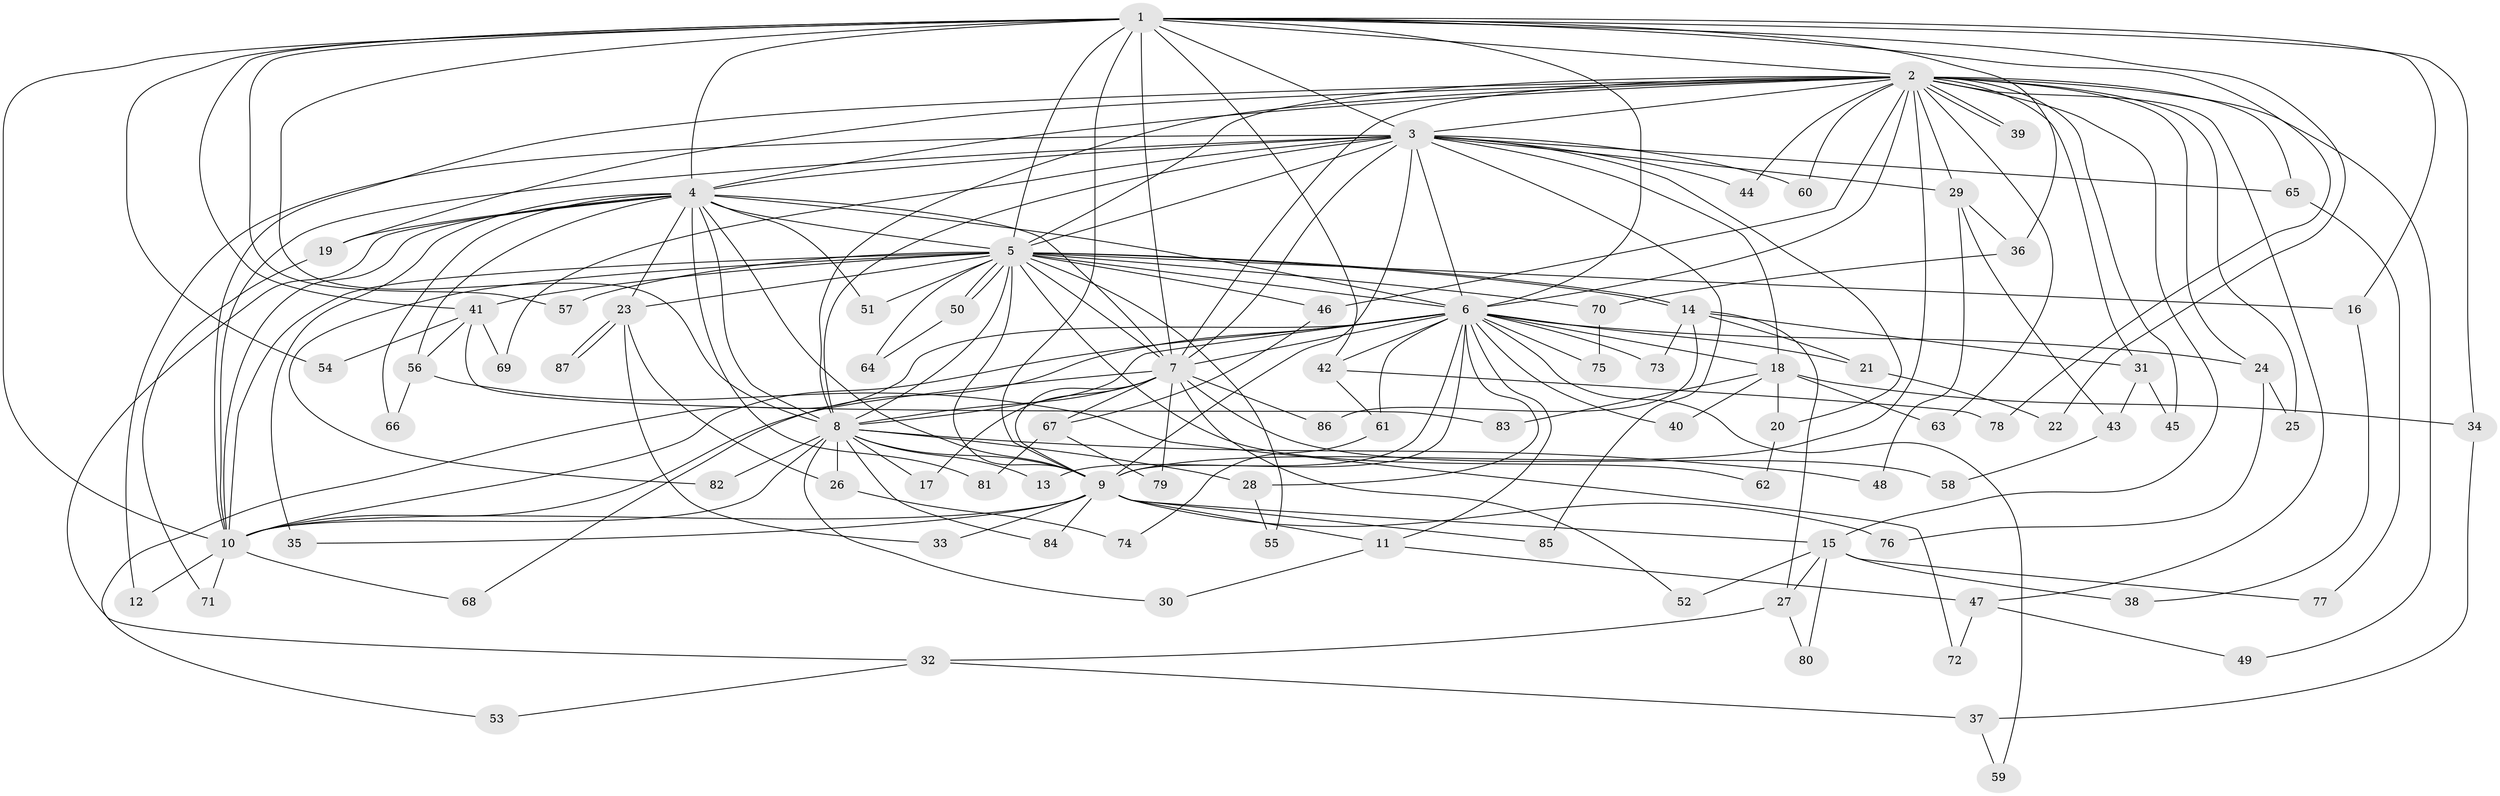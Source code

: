 // coarse degree distribution, {13: 0.045454545454545456, 12: 0.045454545454545456, 4: 0.06818181818181818, 5: 0.06818181818181818, 3: 0.4318181818181818, 14: 0.045454545454545456, 6: 0.06818181818181818, 2: 0.09090909090909091, 18: 0.045454545454545456, 1: 0.06818181818181818, 19: 0.022727272727272728}
// Generated by graph-tools (version 1.1) at 2025/36/03/04/25 23:36:21]
// undirected, 87 vertices, 199 edges
graph export_dot {
  node [color=gray90,style=filled];
  1;
  2;
  3;
  4;
  5;
  6;
  7;
  8;
  9;
  10;
  11;
  12;
  13;
  14;
  15;
  16;
  17;
  18;
  19;
  20;
  21;
  22;
  23;
  24;
  25;
  26;
  27;
  28;
  29;
  30;
  31;
  32;
  33;
  34;
  35;
  36;
  37;
  38;
  39;
  40;
  41;
  42;
  43;
  44;
  45;
  46;
  47;
  48;
  49;
  50;
  51;
  52;
  53;
  54;
  55;
  56;
  57;
  58;
  59;
  60;
  61;
  62;
  63;
  64;
  65;
  66;
  67;
  68;
  69;
  70;
  71;
  72;
  73;
  74;
  75;
  76;
  77;
  78;
  79;
  80;
  81;
  82;
  83;
  84;
  85;
  86;
  87;
  1 -- 2;
  1 -- 3;
  1 -- 4;
  1 -- 5;
  1 -- 6;
  1 -- 7;
  1 -- 8;
  1 -- 9;
  1 -- 10;
  1 -- 16;
  1 -- 22;
  1 -- 34;
  1 -- 36;
  1 -- 41;
  1 -- 42;
  1 -- 54;
  1 -- 57;
  1 -- 78;
  2 -- 3;
  2 -- 4;
  2 -- 5;
  2 -- 6;
  2 -- 7;
  2 -- 8;
  2 -- 9;
  2 -- 10;
  2 -- 15;
  2 -- 19;
  2 -- 24;
  2 -- 25;
  2 -- 29;
  2 -- 31;
  2 -- 39;
  2 -- 39;
  2 -- 44;
  2 -- 45;
  2 -- 46;
  2 -- 47;
  2 -- 49;
  2 -- 60;
  2 -- 63;
  2 -- 65;
  3 -- 4;
  3 -- 5;
  3 -- 6;
  3 -- 7;
  3 -- 8;
  3 -- 9;
  3 -- 10;
  3 -- 12;
  3 -- 18;
  3 -- 20;
  3 -- 29;
  3 -- 44;
  3 -- 60;
  3 -- 65;
  3 -- 69;
  3 -- 85;
  4 -- 5;
  4 -- 6;
  4 -- 7;
  4 -- 8;
  4 -- 9;
  4 -- 10;
  4 -- 19;
  4 -- 23;
  4 -- 32;
  4 -- 35;
  4 -- 51;
  4 -- 56;
  4 -- 66;
  4 -- 81;
  5 -- 6;
  5 -- 7;
  5 -- 8;
  5 -- 9;
  5 -- 10;
  5 -- 14;
  5 -- 14;
  5 -- 16;
  5 -- 23;
  5 -- 41;
  5 -- 46;
  5 -- 50;
  5 -- 50;
  5 -- 51;
  5 -- 55;
  5 -- 57;
  5 -- 62;
  5 -- 64;
  5 -- 70;
  5 -- 82;
  6 -- 7;
  6 -- 8;
  6 -- 9;
  6 -- 10;
  6 -- 11;
  6 -- 13;
  6 -- 18;
  6 -- 21;
  6 -- 24;
  6 -- 28;
  6 -- 40;
  6 -- 42;
  6 -- 53;
  6 -- 59;
  6 -- 61;
  6 -- 68;
  6 -- 73;
  6 -- 75;
  7 -- 8;
  7 -- 9;
  7 -- 10;
  7 -- 17;
  7 -- 52;
  7 -- 58;
  7 -- 67;
  7 -- 79;
  7 -- 86;
  8 -- 9;
  8 -- 10;
  8 -- 13;
  8 -- 17;
  8 -- 26;
  8 -- 28;
  8 -- 30;
  8 -- 48;
  8 -- 82;
  8 -- 84;
  9 -- 10;
  9 -- 11;
  9 -- 15;
  9 -- 33;
  9 -- 35;
  9 -- 76;
  9 -- 84;
  9 -- 85;
  10 -- 12;
  10 -- 68;
  10 -- 71;
  11 -- 30;
  11 -- 47;
  14 -- 21;
  14 -- 27;
  14 -- 31;
  14 -- 73;
  14 -- 86;
  15 -- 27;
  15 -- 38;
  15 -- 52;
  15 -- 77;
  15 -- 80;
  16 -- 38;
  18 -- 20;
  18 -- 34;
  18 -- 40;
  18 -- 63;
  18 -- 83;
  19 -- 71;
  20 -- 62;
  21 -- 22;
  23 -- 26;
  23 -- 33;
  23 -- 87;
  23 -- 87;
  24 -- 25;
  24 -- 76;
  26 -- 74;
  27 -- 32;
  27 -- 80;
  28 -- 55;
  29 -- 36;
  29 -- 43;
  29 -- 48;
  31 -- 43;
  31 -- 45;
  32 -- 37;
  32 -- 53;
  34 -- 37;
  36 -- 70;
  37 -- 59;
  41 -- 54;
  41 -- 56;
  41 -- 69;
  41 -- 83;
  42 -- 61;
  42 -- 78;
  43 -- 58;
  46 -- 67;
  47 -- 49;
  47 -- 72;
  50 -- 64;
  56 -- 66;
  56 -- 72;
  61 -- 74;
  65 -- 77;
  67 -- 79;
  67 -- 81;
  70 -- 75;
}
